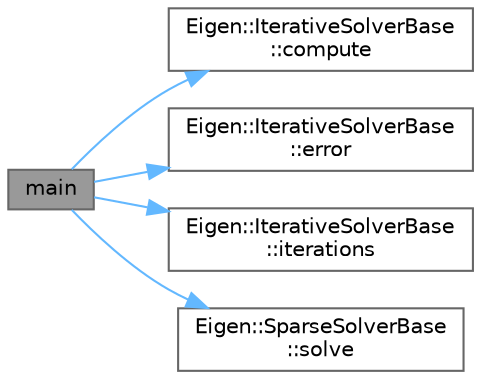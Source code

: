 digraph "main"
{
 // LATEX_PDF_SIZE
  bgcolor="transparent";
  edge [fontname=Helvetica,fontsize=10,labelfontname=Helvetica,labelfontsize=10];
  node [fontname=Helvetica,fontsize=10,shape=box,height=0.2,width=0.4];
  rankdir="LR";
  Node1 [id="Node000001",label="main",height=0.2,width=0.4,color="gray40", fillcolor="grey60", style="filled", fontcolor="black",tooltip=" "];
  Node1 -> Node2 [id="edge1_Node000001_Node000002",color="steelblue1",style="solid",tooltip=" "];
  Node2 [id="Node000002",label="Eigen::IterativeSolverBase\l::compute",height=0.2,width=0.4,color="grey40", fillcolor="white", style="filled",URL="$class_eigen_1_1_iterative_solver_base.html#a3b0d9691964793bd55937666426fefbf",tooltip=" "];
  Node1 -> Node3 [id="edge2_Node000001_Node000003",color="steelblue1",style="solid",tooltip=" "];
  Node3 [id="Node000003",label="Eigen::IterativeSolverBase\l::error",height=0.2,width=0.4,color="grey40", fillcolor="white", style="filled",URL="$class_eigen_1_1_iterative_solver_base.html#a117c241af3fb1141ad0916a3cf3157ec",tooltip=" "];
  Node1 -> Node4 [id="edge3_Node000001_Node000004",color="steelblue1",style="solid",tooltip=" "];
  Node4 [id="Node000004",label="Eigen::IterativeSolverBase\l::iterations",height=0.2,width=0.4,color="grey40", fillcolor="white", style="filled",URL="$class_eigen_1_1_iterative_solver_base.html#ae778dd098bd5e6655625b20b1e9f15da",tooltip=" "];
  Node1 -> Node5 [id="edge4_Node000001_Node000005",color="steelblue1",style="solid",tooltip=" "];
  Node5 [id="Node000005",label="Eigen::SparseSolverBase\l::solve",height=0.2,width=0.4,color="grey40", fillcolor="white", style="filled",URL="$class_eigen_1_1_sparse_solver_base.html#a57c5b7f5e35274b55b5d57e8c88cc4a6",tooltip=" "];
}

